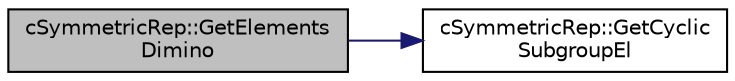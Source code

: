 digraph G
{
  edge [fontname="Helvetica",fontsize="10",labelfontname="Helvetica",labelfontsize="10"];
  node [fontname="Helvetica",fontsize="10",shape=record];
  rankdir="LR";
  Node1 [label="cSymmetricRep::GetElements\lDimino",height=0.2,width=0.4,color="black", fillcolor="grey75", style="filled" fontcolor="black"];
  Node1 -> Node2 [color="midnightblue",fontsize="10",style="solid"];
  Node2 [label="cSymmetricRep::GetCyclic\lSubgroupEl",height=0.2,width=0.4,color="black", fillcolor="white", style="filled",URL="$classcSymmetricRep.html#a2dfa5d3358d69914a625536d994be72c"];
}
